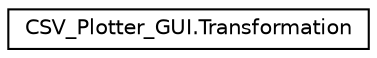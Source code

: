 digraph "Graphical Class Hierarchy"
{
 // LATEX_PDF_SIZE
  edge [fontname="Helvetica",fontsize="10",labelfontname="Helvetica",labelfontsize="10"];
  node [fontname="Helvetica",fontsize="10",shape=record];
  rankdir="LR";
  Node0 [label="CSV_Plotter_GUI.Transformation",height=0.2,width=0.4,color="black", fillcolor="white", style="filled",URL="$classCSV__Plotter__GUI_1_1Transformation.html",tooltip=" "];
}
